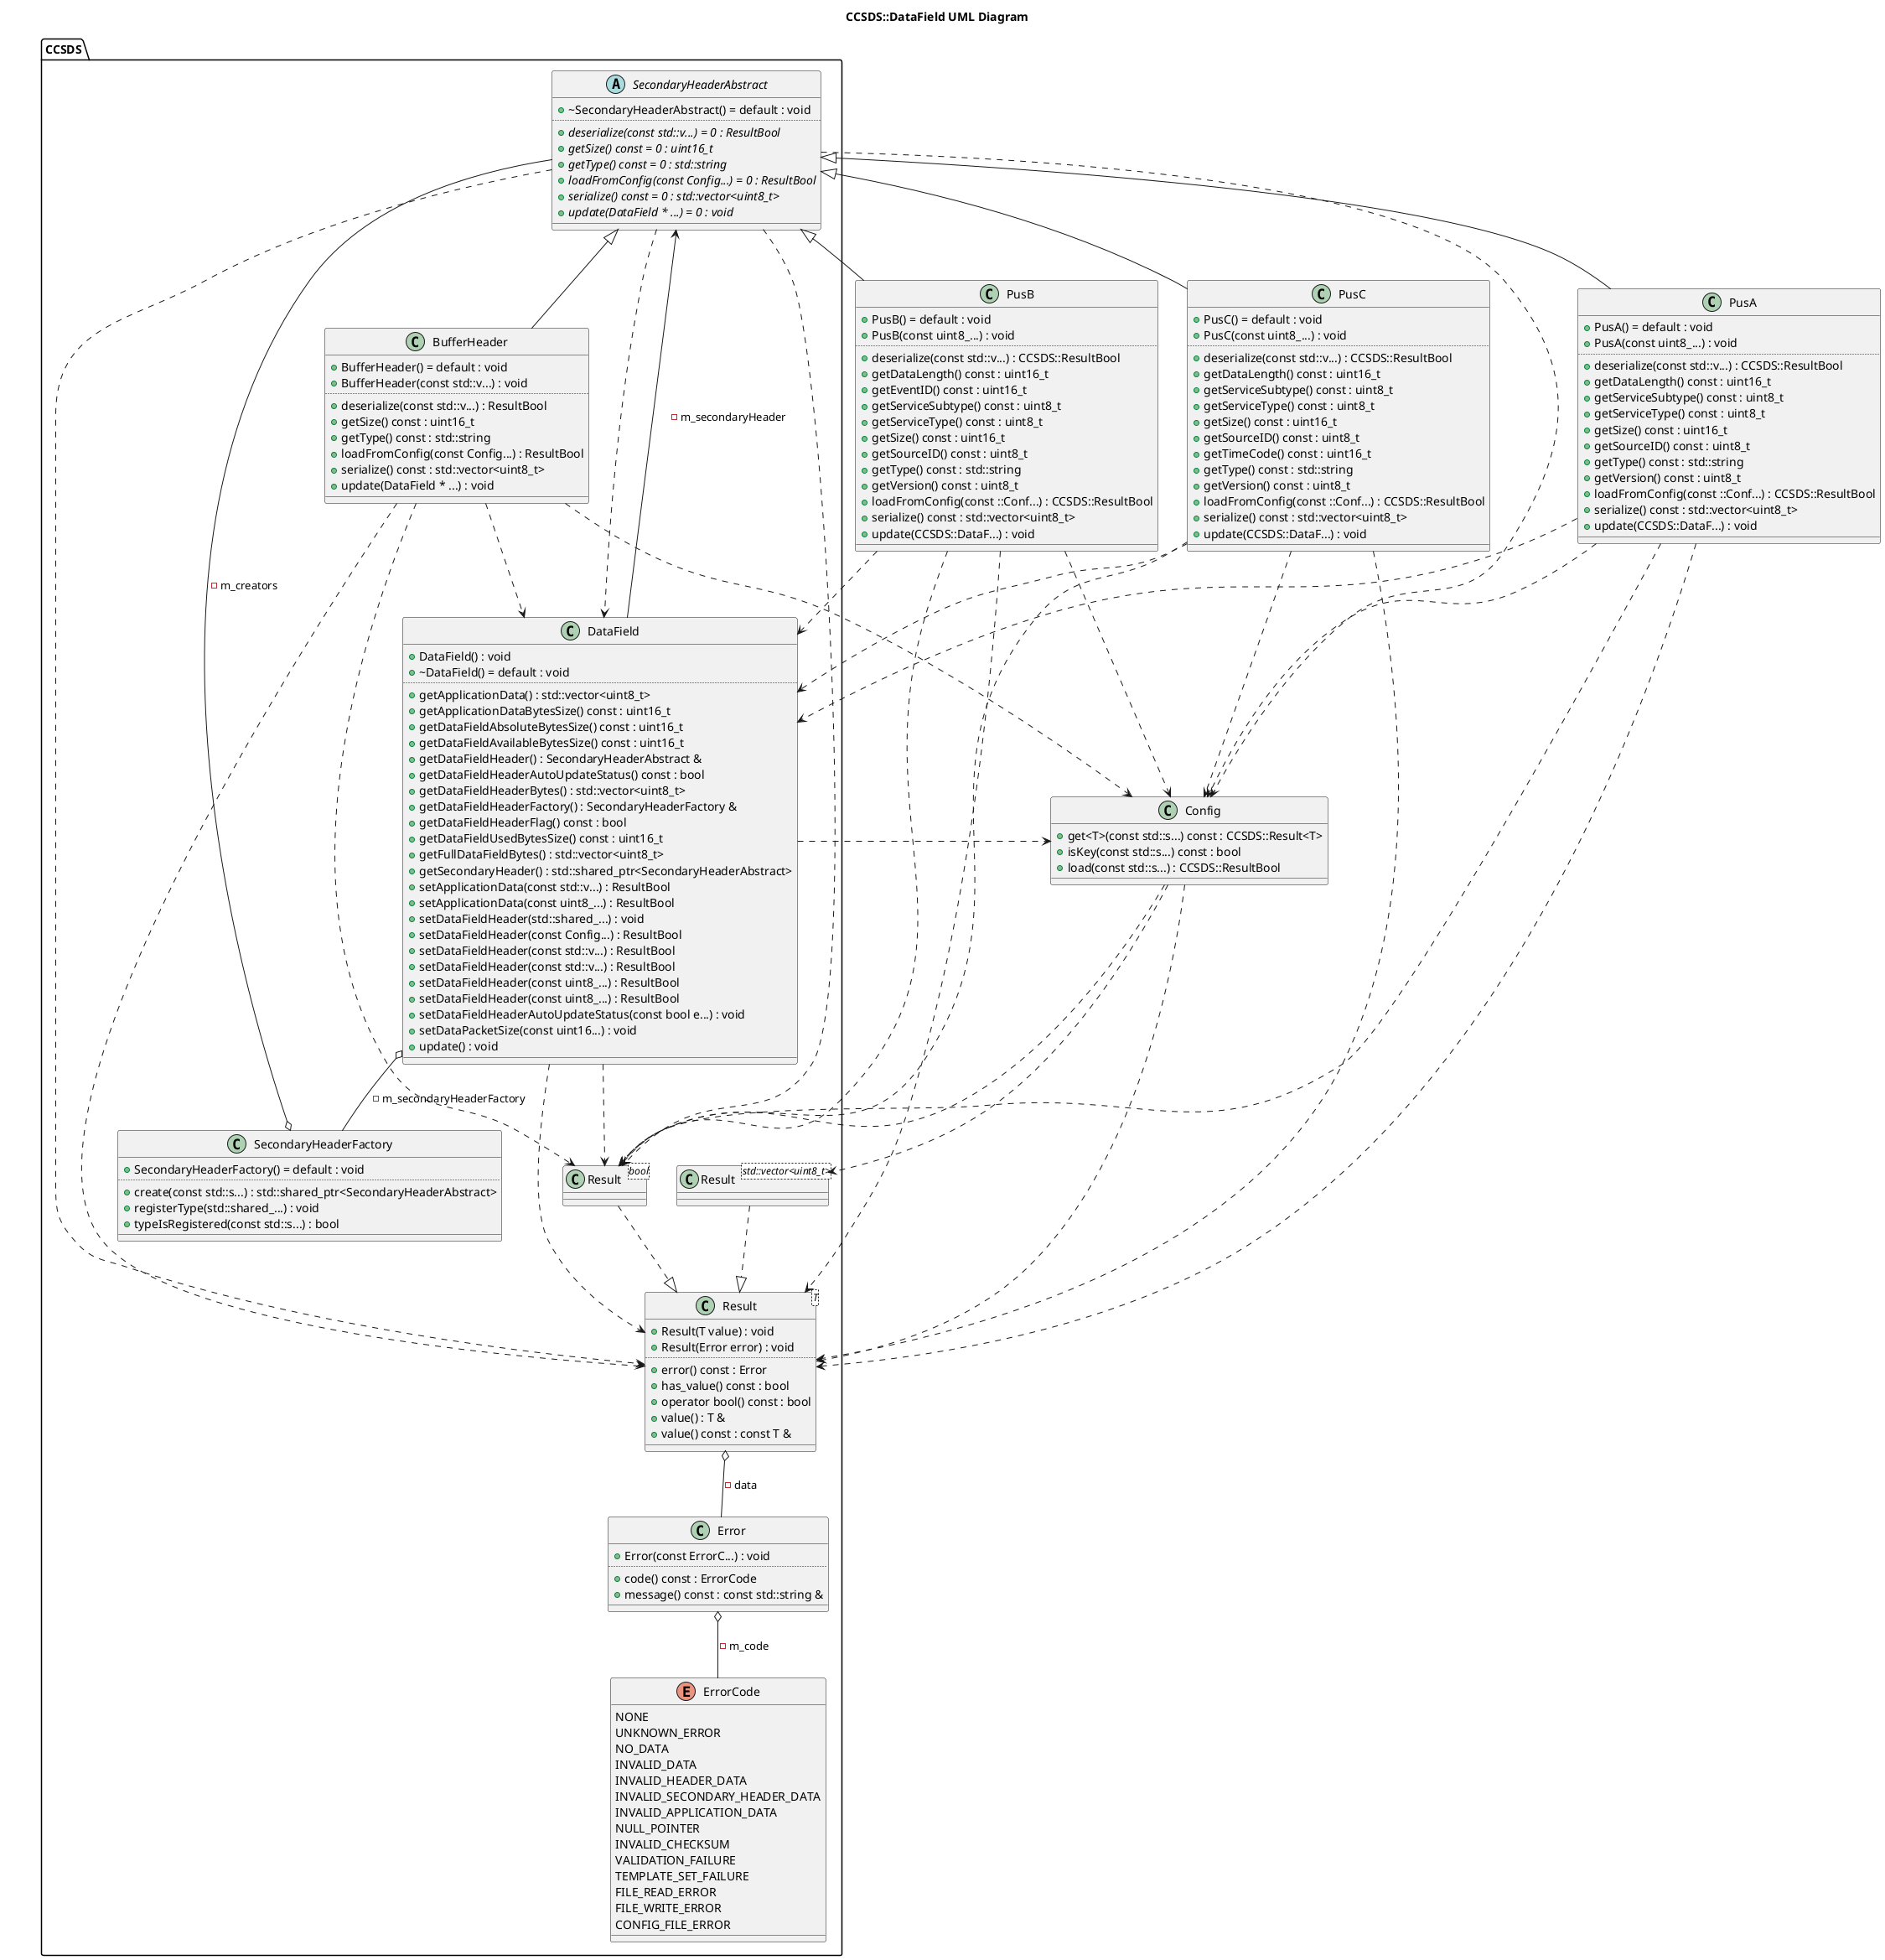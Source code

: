 @startuml
title CCSDS::DataField UML Diagram
package [CCSDS] as C_0007081182557856067311 {
enum "ErrorCode" as C_0009397388538647267500
enum C_0009397388538647267500 [[https://github.com/ExoSpaceLabs/CCSDSPack/blob/develop/inc/CCSDSResult.h#L15{ErrorCode}]] {
NONE
UNKNOWN_ERROR
NO_DATA
INVALID_DATA
INVALID_HEADER_DATA
INVALID_SECONDARY_HEADER_DATA
INVALID_APPLICATION_DATA
NULL_POINTER
INVALID_CHECKSUM
VALIDATION_FAILURE
TEMPLATE_SET_FAILURE
FILE_READ_ERROR
FILE_WRITE_ERROR
CONFIG_FILE_ERROR
}
class "Error" as C_0016667887324179082906
class C_0016667887324179082906 [[https://github.com/ExoSpaceLabs/CCSDSPack/blob/develop/inc/CCSDSResult.h#L39{Error}]] {
+Error(const ErrorC...) : void [[[https://github.com/ExoSpaceLabs/CCSDSPack/blob/develop/inc/CCSDSResult.h#L46{Error}]]]
..
+code() const : ErrorCode [[[https://github.com/ExoSpaceLabs/CCSDSPack/blob/develop/inc/CCSDSResult.h#L54{code}]]]
+message() const : const std::string & [[[https://github.com/ExoSpaceLabs/CCSDSPack/blob/develop/inc/CCSDSResult.h#L60{message}]]]
__
}
class "Result<T>" as C_0008471204632575367201
class C_0008471204632575367201 [[https://github.com/ExoSpaceLabs/CCSDSPack/blob/develop/inc/CCSDSResult.h#L77{Result}]] {
+Result(T value) : void [[[https://github.com/ExoSpaceLabs/CCSDSPack/blob/develop/inc/CCSDSResult.h#L85{Result}]]]
+Result(Error error) : void [[[https://github.com/ExoSpaceLabs/CCSDSPack/blob/develop/inc/CCSDSResult.h#L92{Result}]]]
..
+error() const : Error [[[https://github.com/ExoSpaceLabs/CCSDSPack/blob/develop/inc/CCSDSResult.h#L115{error}]]]
+has_value() const : bool [[[https://github.com/ExoSpaceLabs/CCSDSPack/blob/develop/inc/CCSDSResult.h#L99{has_value}]]]
+operator bool() const : bool [[[https://github.com/ExoSpaceLabs/CCSDSPack/blob/develop/inc/CCSDSResult.h#L123{operator bool}]]]
+value() : T & [[[https://github.com/ExoSpaceLabs/CCSDSPack/blob/develop/inc/CCSDSResult.h#L108{value}]]]
+value() const : const T & [[[https://github.com/ExoSpaceLabs/CCSDSPack/blob/develop/inc/CCSDSResult.h#L109{value}]]]
__
}
class "Result<bool>" as C_0008762487699986143535
class C_0008762487699986143535 [[https://github.com/ExoSpaceLabs/CCSDSPack/blob/develop/inc/CCSDSConfig.h#L15{Result}]] {
__
}
class "Result<std::vector<uint8_t>>" as C_0003681749600908501807
class C_0003681749600908501807 [[https://github.com/ExoSpaceLabs/CCSDSPack/blob/develop/inc/CCSDSConfig.h#L34{Result}]] {
__
}
abstract "SecondaryHeaderAbstract" as C_0015357895956836170771
abstract C_0015357895956836170771 [[https://github.com/ExoSpaceLabs/CCSDSPack/blob/develop/inc/CCSDSSecondaryHeaderAbstract.h#L16{SecondaryHeaderAbstract}]] {
+~SecondaryHeaderAbstract() = default : void [[[https://github.com/ExoSpaceLabs/CCSDSPack/blob/develop/inc/CCSDSSecondaryHeaderAbstract.h#L18{~SecondaryHeaderAbstract}]]]
..
{abstract} +deserialize(const std::v...) = 0 : ResultBool [[[https://github.com/ExoSpaceLabs/CCSDSPack/blob/develop/inc/CCSDSSecondaryHeaderAbstract.h#L24{deserialize}]]]
{abstract} +getSize() const = 0 : uint16_t [[[https://github.com/ExoSpaceLabs/CCSDSPack/blob/develop/inc/CCSDSSecondaryHeaderAbstract.h#L40{getSize}]]]
{abstract} +getType() const = 0 : std::string [[[https://github.com/ExoSpaceLabs/CCSDSPack/blob/develop/inc/CCSDSSecondaryHeaderAbstract.h#L52{getType}]]]
{abstract} +loadFromConfig(const Config...) = 0 : ResultBool [[[https://github.com/ExoSpaceLabs/CCSDSPack/blob/develop/inc/CCSDSSecondaryHeaderAbstract.h#L55{loadFromConfig}]]]
{abstract} +serialize() const = 0 : std::vector<uint8_t> [[[https://github.com/ExoSpaceLabs/CCSDSPack/blob/develop/inc/CCSDSSecondaryHeaderAbstract.h#L46{serialize}]]]
{abstract} +update(DataField * ...) = 0 : void [[[https://github.com/ExoSpaceLabs/CCSDSPack/blob/develop/inc/CCSDSSecondaryHeaderAbstract.h#L34{update}]]]
__
}
class "BufferHeader" as C_0002331772882390791170
class C_0002331772882390791170 [[https://github.com/ExoSpaceLabs/CCSDSPack/blob/develop/inc/CCSDSSecondaryHeaderAbstract.h#L72{BufferHeader}]] {
+BufferHeader() = default : void [[[https://github.com/ExoSpaceLabs/CCSDSPack/blob/develop/inc/CCSDSSecondaryHeaderAbstract.h#L74{BufferHeader}]]]
+BufferHeader(const std::v...) : void [[[https://github.com/ExoSpaceLabs/CCSDSPack/blob/develop/inc/CCSDSSecondaryHeaderAbstract.h#L79{BufferHeader}]]]
..
+deserialize(const std::v...) : ResultBool [[[https://github.com/ExoSpaceLabs/CCSDSPack/blob/develop/inc/CCSDSSecondaryHeaderAbstract.h#L82{deserialize}]]]
+getSize() const : uint16_t [[[https://github.com/ExoSpaceLabs/CCSDSPack/blob/develop/inc/CCSDSSecondaryHeaderAbstract.h#L84{getSize}]]]
+getType() const : std::string [[[https://github.com/ExoSpaceLabs/CCSDSPack/blob/develop/inc/CCSDSSecondaryHeaderAbstract.h#L85{getType}]]]
+loadFromConfig(const Config...) : ResultBool [[[https://github.com/ExoSpaceLabs/CCSDSPack/blob/develop/inc/CCSDSSecondaryHeaderAbstract.h#L89{loadFromConfig}]]]
+serialize() const : std::vector<uint8_t> [[[https://github.com/ExoSpaceLabs/CCSDSPack/blob/develop/inc/CCSDSSecondaryHeaderAbstract.h#L87{serialize}]]]
+update(DataField * ...) : void [[[https://github.com/ExoSpaceLabs/CCSDSPack/blob/develop/inc/CCSDSSecondaryHeaderAbstract.h#L88{update}]]]
__
}
class "SecondaryHeaderFactory" as C_0000143976543200677522
class C_0000143976543200677522 [[https://github.com/ExoSpaceLabs/CCSDSPack/blob/develop/inc/CCSDSSecondaryHeaderFactory.h#L18{SecondaryHeaderFactory}]] {
+SecondaryHeaderFactory() = default : void [[[https://github.com/ExoSpaceLabs/CCSDSPack/blob/develop/inc/CCSDSSecondaryHeaderFactory.h#L23{SecondaryHeaderFactory}]]]
..
+create(const std::s...) : std::shared_ptr<SecondaryHeaderAbstract> [[[https://github.com/ExoSpaceLabs/CCSDSPack/blob/develop/inc/CCSDSSecondaryHeaderFactory.h#L50{create}]]]
+registerType(std::shared_...) : void [[[https://github.com/ExoSpaceLabs/CCSDSPack/blob/develop/inc/CCSDSSecondaryHeaderFactory.h#L38{registerType}]]]
+typeIsRegistered(const std::s...) : bool [[[https://github.com/ExoSpaceLabs/CCSDSPack/blob/develop/inc/CCSDSSecondaryHeaderFactory.h#L65{typeIsRegistered}]]]
__
}
class "DataField" as C_0006701855109527716313
class C_0006701855109527716313 [[https://github.com/ExoSpaceLabs/CCSDSPack/blob/develop/inc/CCSDSDataField.h#L25{DataField}]] {
+DataField() : void [[[https://github.com/ExoSpaceLabs/CCSDSPack/blob/develop/inc/CCSDSDataField.h#L27{DataField}]]]
+~DataField() = default : void [[[https://github.com/ExoSpaceLabs/CCSDSPack/blob/develop/inc/CCSDSDataField.h#L34{~DataField}]]]
..
+getApplicationData() : std::vector<uint8_t> [[[https://github.com/ExoSpaceLabs/CCSDSPack/blob/develop/inc/CCSDSDataField.h#L241{getApplicationData}]]]
+getApplicationDataBytesSize() const : uint16_t [[[https://github.com/ExoSpaceLabs/CCSDSPack/blob/develop/inc/CCSDSDataField.h#L194{getApplicationDataBytesSize}]]]
+getDataFieldAbsoluteBytesSize() const : uint16_t [[[https://github.com/ExoSpaceLabs/CCSDSPack/blob/develop/inc/CCSDSDataField.h#L187{getDataFieldAbsoluteBytesSize}]]]
+getDataFieldAvailableBytesSize() const : uint16_t [[[https://github.com/ExoSpaceLabs/CCSDSPack/blob/develop/inc/CCSDSDataField.h#L212{getDataFieldAvailableBytesSize}]]]
+getDataFieldHeader() : SecondaryHeaderAbstract & [[[https://github.com/ExoSpaceLabs/CCSDSPack/blob/develop/inc/CCSDSDataField.h#L160{getDataFieldHeader}]]]
+getDataFieldHeaderAutoUpdateStatus() const : bool [[[https://github.com/ExoSpaceLabs/CCSDSPack/blob/develop/inc/CCSDSDataField.h#L244{getDataFieldHeaderAutoUpdateStatus}]]]
+getDataFieldHeaderBytes() : std::vector<uint8_t> [[[https://github.com/ExoSpaceLabs/CCSDSPack/blob/develop/inc/CCSDSDataField.h#L222{getDataFieldHeaderBytes}]]]
+getDataFieldHeaderFactory() : SecondaryHeaderFactory & [[[https://github.com/ExoSpaceLabs/CCSDSPack/blob/develop/inc/CCSDSDataField.h#L152{getDataFieldHeaderFactory}]]]
+getDataFieldHeaderFlag() const : bool [[[https://github.com/ExoSpaceLabs/CCSDSPack/blob/develop/inc/CCSDSDataField.h#L251{getDataFieldHeaderFlag}]]]
+getDataFieldUsedBytesSize() const : uint16_t [[[https://github.com/ExoSpaceLabs/CCSDSPack/blob/develop/inc/CCSDSDataField.h#L203{getDataFieldUsedBytesSize}]]]
+getFullDataFieldBytes() : std::vector<uint8_t> [[[https://github.com/ExoSpaceLabs/CCSDSPack/blob/develop/inc/CCSDSDataField.h#L232{getFullDataFieldBytes}]]]
+getSecondaryHeader() : std::shared_ptr<SecondaryHeaderAbstract> [[[https://github.com/ExoSpaceLabs/CCSDSPack/blob/develop/inc/CCSDSDataField.h#L260{getSecondaryHeader}]]]
+setApplicationData(const std::v...) : ResultBool [[[https://github.com/ExoSpaceLabs/CCSDSPack/blob/develop/inc/CCSDSDataField.h#L47{setApplicationData}]]]
+setApplicationData(const uint8_...) : ResultBool [[[https://github.com/ExoSpaceLabs/CCSDSPack/blob/develop/inc/CCSDSDataField.h#L61{setApplicationData}]]]
+setDataFieldHeader(std::shared_...) : void [[[https://github.com/ExoSpaceLabs/CCSDSPack/blob/develop/inc/CCSDSDataField.h#L145{setDataFieldHeader}]]]
+setDataFieldHeader(const Config...) : ResultBool [[[https://github.com/ExoSpaceLabs/CCSDSPack/blob/develop/inc/CCSDSDataField.h#L137{setDataFieldHeader}]]]
+setDataFieldHeader(const std::v...) : ResultBool [[[https://github.com/ExoSpaceLabs/CCSDSPack/blob/develop/inc/CCSDSDataField.h#L126{setDataFieldHeader}]]]
+setDataFieldHeader(const std::v...) : ResultBool [[[https://github.com/ExoSpaceLabs/CCSDSPack/blob/develop/inc/CCSDSDataField.h#L110{setDataFieldHeader}]]]
+setDataFieldHeader(const uint8_...) : ResultBool [[[https://github.com/ExoSpaceLabs/CCSDSPack/blob/develop/inc/CCSDSDataField.h#L93{setDataFieldHeader}]]]
+setDataFieldHeader(const uint8_...) : ResultBool [[[https://github.com/ExoSpaceLabs/CCSDSPack/blob/develop/inc/CCSDSDataField.h#L76{setDataFieldHeader}]]]
+setDataFieldHeaderAutoUpdateStatus(const bool e...) : void [[[https://github.com/ExoSpaceLabs/CCSDSPack/blob/develop/inc/CCSDSDataField.h#L177{setDataFieldHeaderAutoUpdateStatus}]]]
+setDataPacketSize(const uint16...) : void [[[https://github.com/ExoSpaceLabs/CCSDSPack/blob/develop/inc/CCSDSDataField.h#L171{setDataPacketSize}]]]
+update() : void [[[https://github.com/ExoSpaceLabs/CCSDSPack/blob/develop/inc/CCSDSDataField.h#L270{update}]]]
__
}
}
class "Config" as C_0008289891971916880997
class C_0008289891971916880997 [[https://github.com/ExoSpaceLabs/CCSDSPack/blob/develop/inc/CCSDSConfig.h#L10{Config}]] {
+get<T>(const std::s...) const : CCSDS::Result<T>
+isKey(const std::s...) const : bool [[[https://github.com/ExoSpaceLabs/CCSDSPack/blob/develop/inc/CCSDSConfig.h#L25{isKey}]]]
+load(const std::s...) : CCSDS::ResultBool [[[https://github.com/ExoSpaceLabs/CCSDSPack/blob/develop/inc/CCSDSConfig.h#L15{load}]]]
__
}
class "PusA" as C_0001404029779718103303
class C_0001404029779718103303 [[https://github.com/ExoSpaceLabs/CCSDSPack/blob/develop/inc/PusServices.h#L21{PusA}]] {
+PusA() = default : void [[[https://github.com/ExoSpaceLabs/CCSDSPack/blob/develop/inc/PusServices.h#L23{PusA}]]]
+PusA(const uint8_...) : void [[[https://github.com/ExoSpaceLabs/CCSDSPack/blob/develop/inc/PusServices.h#L33{PusA}]]]
..
+deserialize(const std::v...) : CCSDS::ResultBool [[[https://github.com/ExoSpaceLabs/CCSDSPack/blob/develop/inc/PusServices.h#L49{deserialize}]]]
+getDataLength() const : uint16_t [[[https://github.com/ExoSpaceLabs/CCSDSPack/blob/develop/inc/PusServices.h#L44{getDataLength}]]]
+getServiceSubtype() const : uint8_t [[[https://github.com/ExoSpaceLabs/CCSDSPack/blob/develop/inc/PusServices.h#L42{getServiceSubtype}]]]
+getServiceType() const : uint8_t [[[https://github.com/ExoSpaceLabs/CCSDSPack/blob/develop/inc/PusServices.h#L41{getServiceType}]]]
+getSize() const : uint16_t [[[https://github.com/ExoSpaceLabs/CCSDSPack/blob/develop/inc/PusServices.h#L45{getSize}]]]
+getSourceID() const : uint8_t [[[https://github.com/ExoSpaceLabs/CCSDSPack/blob/develop/inc/PusServices.h#L43{getSourceID}]]]
+getType() const : std::string [[[https://github.com/ExoSpaceLabs/CCSDSPack/blob/develop/inc/PusServices.h#L46{getType}]]]
+getVersion() const : uint8_t [[[https://github.com/ExoSpaceLabs/CCSDSPack/blob/develop/inc/PusServices.h#L40{getVersion}]]]
+loadFromConfig(const ::Conf...) : CCSDS::ResultBool [[[https://github.com/ExoSpaceLabs/CCSDSPack/blob/develop/inc/PusServices.h#L51{loadFromConfig}]]]
+serialize() const : std::vector<uint8_t> [[[https://github.com/ExoSpaceLabs/CCSDSPack/blob/develop/inc/PusServices.h#L48{serialize}]]]
+update(CCSDS::DataF...) : void [[[https://github.com/ExoSpaceLabs/CCSDSPack/blob/develop/inc/PusServices.h#L50{update}]]]
__
}
class "PusB" as C_0014410093318812969362
class C_0014410093318812969362 [[https://github.com/ExoSpaceLabs/CCSDSPack/blob/develop/inc/PusServices.h#L77{PusB}]] {
+PusB() = default : void [[[https://github.com/ExoSpaceLabs/CCSDSPack/blob/develop/inc/PusServices.h#L79{PusB}]]]
+PusB(const uint8_...) : void [[[https://github.com/ExoSpaceLabs/CCSDSPack/blob/develop/inc/PusServices.h#L90{PusB}]]]
..
+deserialize(const std::v...) : CCSDS::ResultBool [[[https://github.com/ExoSpaceLabs/CCSDSPack/blob/develop/inc/PusServices.h#L106{deserialize}]]]
+getDataLength() const : uint16_t [[[https://github.com/ExoSpaceLabs/CCSDSPack/blob/develop/inc/PusServices.h#L101{getDataLength}]]]
+getEventID() const : uint16_t [[[https://github.com/ExoSpaceLabs/CCSDSPack/blob/develop/inc/PusServices.h#L100{getEventID}]]]
+getServiceSubtype() const : uint8_t [[[https://github.com/ExoSpaceLabs/CCSDSPack/blob/develop/inc/PusServices.h#L98{getServiceSubtype}]]]
+getServiceType() const : uint8_t [[[https://github.com/ExoSpaceLabs/CCSDSPack/blob/develop/inc/PusServices.h#L97{getServiceType}]]]
+getSize() const : uint16_t [[[https://github.com/ExoSpaceLabs/CCSDSPack/blob/develop/inc/PusServices.h#L102{getSize}]]]
+getSourceID() const : uint8_t [[[https://github.com/ExoSpaceLabs/CCSDSPack/blob/develop/inc/PusServices.h#L99{getSourceID}]]]
+getType() const : std::string [[[https://github.com/ExoSpaceLabs/CCSDSPack/blob/develop/inc/PusServices.h#L103{getType}]]]
+getVersion() const : uint8_t [[[https://github.com/ExoSpaceLabs/CCSDSPack/blob/develop/inc/PusServices.h#L96{getVersion}]]]
+loadFromConfig(const ::Conf...) : CCSDS::ResultBool [[[https://github.com/ExoSpaceLabs/CCSDSPack/blob/develop/inc/PusServices.h#L108{loadFromConfig}]]]
+serialize() const : std::vector<uint8_t> [[[https://github.com/ExoSpaceLabs/CCSDSPack/blob/develop/inc/PusServices.h#L105{serialize}]]]
+update(CCSDS::DataF...) : void [[[https://github.com/ExoSpaceLabs/CCSDSPack/blob/develop/inc/PusServices.h#L107{update}]]]
__
}
class "PusC" as C_0004565611741543840631
class C_0004565611741543840631 [[https://github.com/ExoSpaceLabs/CCSDSPack/blob/develop/inc/PusServices.h#L135{PusC}]] {
+PusC() = default : void [[[https://github.com/ExoSpaceLabs/CCSDSPack/blob/develop/inc/PusServices.h#L137{PusC}]]]
+PusC(const uint8_...) : void [[[https://github.com/ExoSpaceLabs/CCSDSPack/blob/develop/inc/PusServices.h#L148{PusC}]]]
..
+deserialize(const std::v...) : CCSDS::ResultBool [[[https://github.com/ExoSpaceLabs/CCSDSPack/blob/develop/inc/PusServices.h#L165{deserialize}]]]
+getDataLength() const : uint16_t [[[https://github.com/ExoSpaceLabs/CCSDSPack/blob/develop/inc/PusServices.h#L160{getDataLength}]]]
+getServiceSubtype() const : uint8_t [[[https://github.com/ExoSpaceLabs/CCSDSPack/blob/develop/inc/PusServices.h#L157{getServiceSubtype}]]]
+getServiceType() const : uint8_t [[[https://github.com/ExoSpaceLabs/CCSDSPack/blob/develop/inc/PusServices.h#L156{getServiceType}]]]
+getSize() const : uint16_t [[[https://github.com/ExoSpaceLabs/CCSDSPack/blob/develop/inc/PusServices.h#L161{getSize}]]]
+getSourceID() const : uint8_t [[[https://github.com/ExoSpaceLabs/CCSDSPack/blob/develop/inc/PusServices.h#L158{getSourceID}]]]
+getTimeCode() const : uint16_t [[[https://github.com/ExoSpaceLabs/CCSDSPack/blob/develop/inc/PusServices.h#L159{getTimeCode}]]]
+getType() const : std::string [[[https://github.com/ExoSpaceLabs/CCSDSPack/blob/develop/inc/PusServices.h#L162{getType}]]]
+getVersion() const : uint8_t [[[https://github.com/ExoSpaceLabs/CCSDSPack/blob/develop/inc/PusServices.h#L155{getVersion}]]]
+loadFromConfig(const ::Conf...) : CCSDS::ResultBool [[[https://github.com/ExoSpaceLabs/CCSDSPack/blob/develop/inc/PusServices.h#L167{loadFromConfig}]]]
+serialize() const : std::vector<uint8_t> [[[https://github.com/ExoSpaceLabs/CCSDSPack/blob/develop/inc/PusServices.h#L164{serialize}]]]
+update(CCSDS::DataF...) : void [[[https://github.com/ExoSpaceLabs/CCSDSPack/blob/develop/inc/PusServices.h#L166{update}]]]
__
}
C_0016667887324179082906 o-- C_0009397388538647267500 [[https://github.com/ExoSpaceLabs/CCSDSPack/blob/develop/inc/CCSDSResult.h#L63{m_code}]] : -m_code
C_0008471204632575367201 o-- C_0016667887324179082906 [[https://github.com/ExoSpaceLabs/CCSDSPack/blob/develop/inc/CCSDSResult.h#L78{data}]] : -data
C_0008762487699986143535 ..|> C_0008471204632575367201
C_0003681749600908501807 ..|> C_0008471204632575367201
C_0015357895956836170771 ..> C_0008762487699986143535 [[https://github.com/ExoSpaceLabs/CCSDSPack/blob/develop/inc/CCSDSSecondaryHeaderAbstract.h#L24{}]]
C_0015357895956836170771 ..> C_0008471204632575367201 [[https://github.com/ExoSpaceLabs/CCSDSPack/blob/develop/inc/CCSDSSecondaryHeaderAbstract.h#L24{}]]
C_0015357895956836170771 ..> C_0006701855109527716313 [[https://github.com/ExoSpaceLabs/CCSDSPack/blob/develop/inc/CCSDSSecondaryHeaderAbstract.h#L34{}]]
C_0015357895956836170771 ..> C_0008289891971916880997 [[https://github.com/ExoSpaceLabs/CCSDSPack/blob/develop/inc/CCSDSSecondaryHeaderAbstract.h#L55{}]]
C_0002331772882390791170 ..> C_0008762487699986143535 [[https://github.com/ExoSpaceLabs/CCSDSPack/blob/develop/inc/CCSDSSecondaryHeaderAbstract.h#L82{}]]
C_0002331772882390791170 ..> C_0008471204632575367201 [[https://github.com/ExoSpaceLabs/CCSDSPack/blob/develop/inc/CCSDSSecondaryHeaderAbstract.h#L82{}]]
C_0002331772882390791170 ..> C_0006701855109527716313 [[https://github.com/ExoSpaceLabs/CCSDSPack/blob/develop/inc/CCSDSSecondaryHeaderAbstract.h#L88{}]]
C_0002331772882390791170 ..> C_0008289891971916880997 [[https://github.com/ExoSpaceLabs/CCSDSPack/blob/develop/inc/CCSDSSecondaryHeaderAbstract.h#L89{}]]
C_0015357895956836170771 <|-- C_0002331772882390791170
C_0000143976543200677522 o-- C_0015357895956836170771 [[https://github.com/ExoSpaceLabs/CCSDSPack/blob/develop/inc/CCSDSSecondaryHeaderFactory.h#L78{m_creators}]] : -m_creators
C_0006701855109527716313 ..> C_0008762487699986143535 [[https://github.com/ExoSpaceLabs/CCSDSPack/blob/develop/inc/CCSDSDataField.h#L47{}]]
C_0006701855109527716313 ..> C_0008471204632575367201 [[https://github.com/ExoSpaceLabs/CCSDSPack/blob/develop/inc/CCSDSDataField.h#L47{}]]
C_0006701855109527716313 ..> C_0008289891971916880997 [[https://github.com/ExoSpaceLabs/CCSDSPack/blob/develop/inc/CCSDSDataField.h#L137{}]]
C_0006701855109527716313 --> C_0015357895956836170771 [[https://github.com/ExoSpaceLabs/CCSDSPack/blob/develop/inc/CCSDSDataField.h#L273{m_secondaryHeader}]] : -m_secondaryHeader
C_0006701855109527716313 o-- C_0000143976543200677522 [[https://github.com/ExoSpaceLabs/CCSDSPack/blob/develop/inc/CCSDSDataField.h#L274{m_secondaryHeaderFactory}]] : -m_secondaryHeaderFactory
C_0008289891971916880997 ..> C_0008762487699986143535 [[https://github.com/ExoSpaceLabs/CCSDSPack/blob/develop/inc/CCSDSConfig.h#L15{}]]
C_0008289891971916880997 ..> C_0008471204632575367201 [[https://github.com/ExoSpaceLabs/CCSDSPack/blob/develop/inc/CCSDSConfig.h#L15{}]]
C_0008289891971916880997 ..> C_0003681749600908501807 [[https://github.com/ExoSpaceLabs/CCSDSPack/blob/develop/inc/CCSDSConfig.h#L34{}]]
C_0001404029779718103303 ..> C_0008762487699986143535 [[https://github.com/ExoSpaceLabs/CCSDSPack/blob/develop/inc/PusServices.h#L49{}]]
C_0001404029779718103303 ..> C_0008471204632575367201 [[https://github.com/ExoSpaceLabs/CCSDSPack/blob/develop/inc/PusServices.h#L49{}]]
C_0001404029779718103303 ..> C_0006701855109527716313 [[https://github.com/ExoSpaceLabs/CCSDSPack/blob/develop/inc/PusServices.h#L50{}]]
C_0001404029779718103303 ..> C_0008289891971916880997 [[https://github.com/ExoSpaceLabs/CCSDSPack/blob/develop/inc/PusServices.h#L51{}]]
C_0015357895956836170771 <|-- C_0001404029779718103303
C_0014410093318812969362 ..> C_0008762487699986143535 [[https://github.com/ExoSpaceLabs/CCSDSPack/blob/develop/inc/PusServices.h#L106{}]]
C_0014410093318812969362 ..> C_0008471204632575367201 [[https://github.com/ExoSpaceLabs/CCSDSPack/blob/develop/inc/PusServices.h#L106{}]]
C_0014410093318812969362 ..> C_0006701855109527716313 [[https://github.com/ExoSpaceLabs/CCSDSPack/blob/develop/inc/PusServices.h#L107{}]]
C_0014410093318812969362 ..> C_0008289891971916880997 [[https://github.com/ExoSpaceLabs/CCSDSPack/blob/develop/inc/PusServices.h#L108{}]]
C_0015357895956836170771 <|-- C_0014410093318812969362
C_0004565611741543840631 ..> C_0008762487699986143535 [[https://github.com/ExoSpaceLabs/CCSDSPack/blob/develop/inc/PusServices.h#L165{}]]
C_0004565611741543840631 ..> C_0008471204632575367201 [[https://github.com/ExoSpaceLabs/CCSDSPack/blob/develop/inc/PusServices.h#L165{}]]
C_0004565611741543840631 ..> C_0006701855109527716313 [[https://github.com/ExoSpaceLabs/CCSDSPack/blob/develop/inc/PusServices.h#L166{}]]
C_0004565611741543840631 ..> C_0008289891971916880997 [[https://github.com/ExoSpaceLabs/CCSDSPack/blob/develop/inc/PusServices.h#L167{}]]
C_0015357895956836170771 <|-- C_0004565611741543840631

'Generated with clang-uml, version 0.6.1-28-g213df47
'LLVM version Ubuntu clang version 17.0.6 (9ubuntu1)
@enduml
